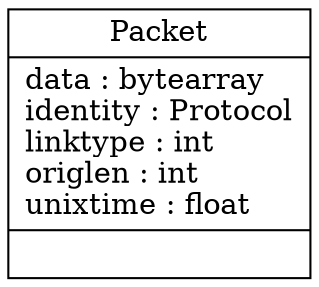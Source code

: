 digraph {
charset="utf-8"
rankdir=BT
"0" [label="{Packet|data : bytearray\lidentity : Protocol\llinktype : int\loriglen : int\lunixtime : float\l|}", shape="record"];
}
